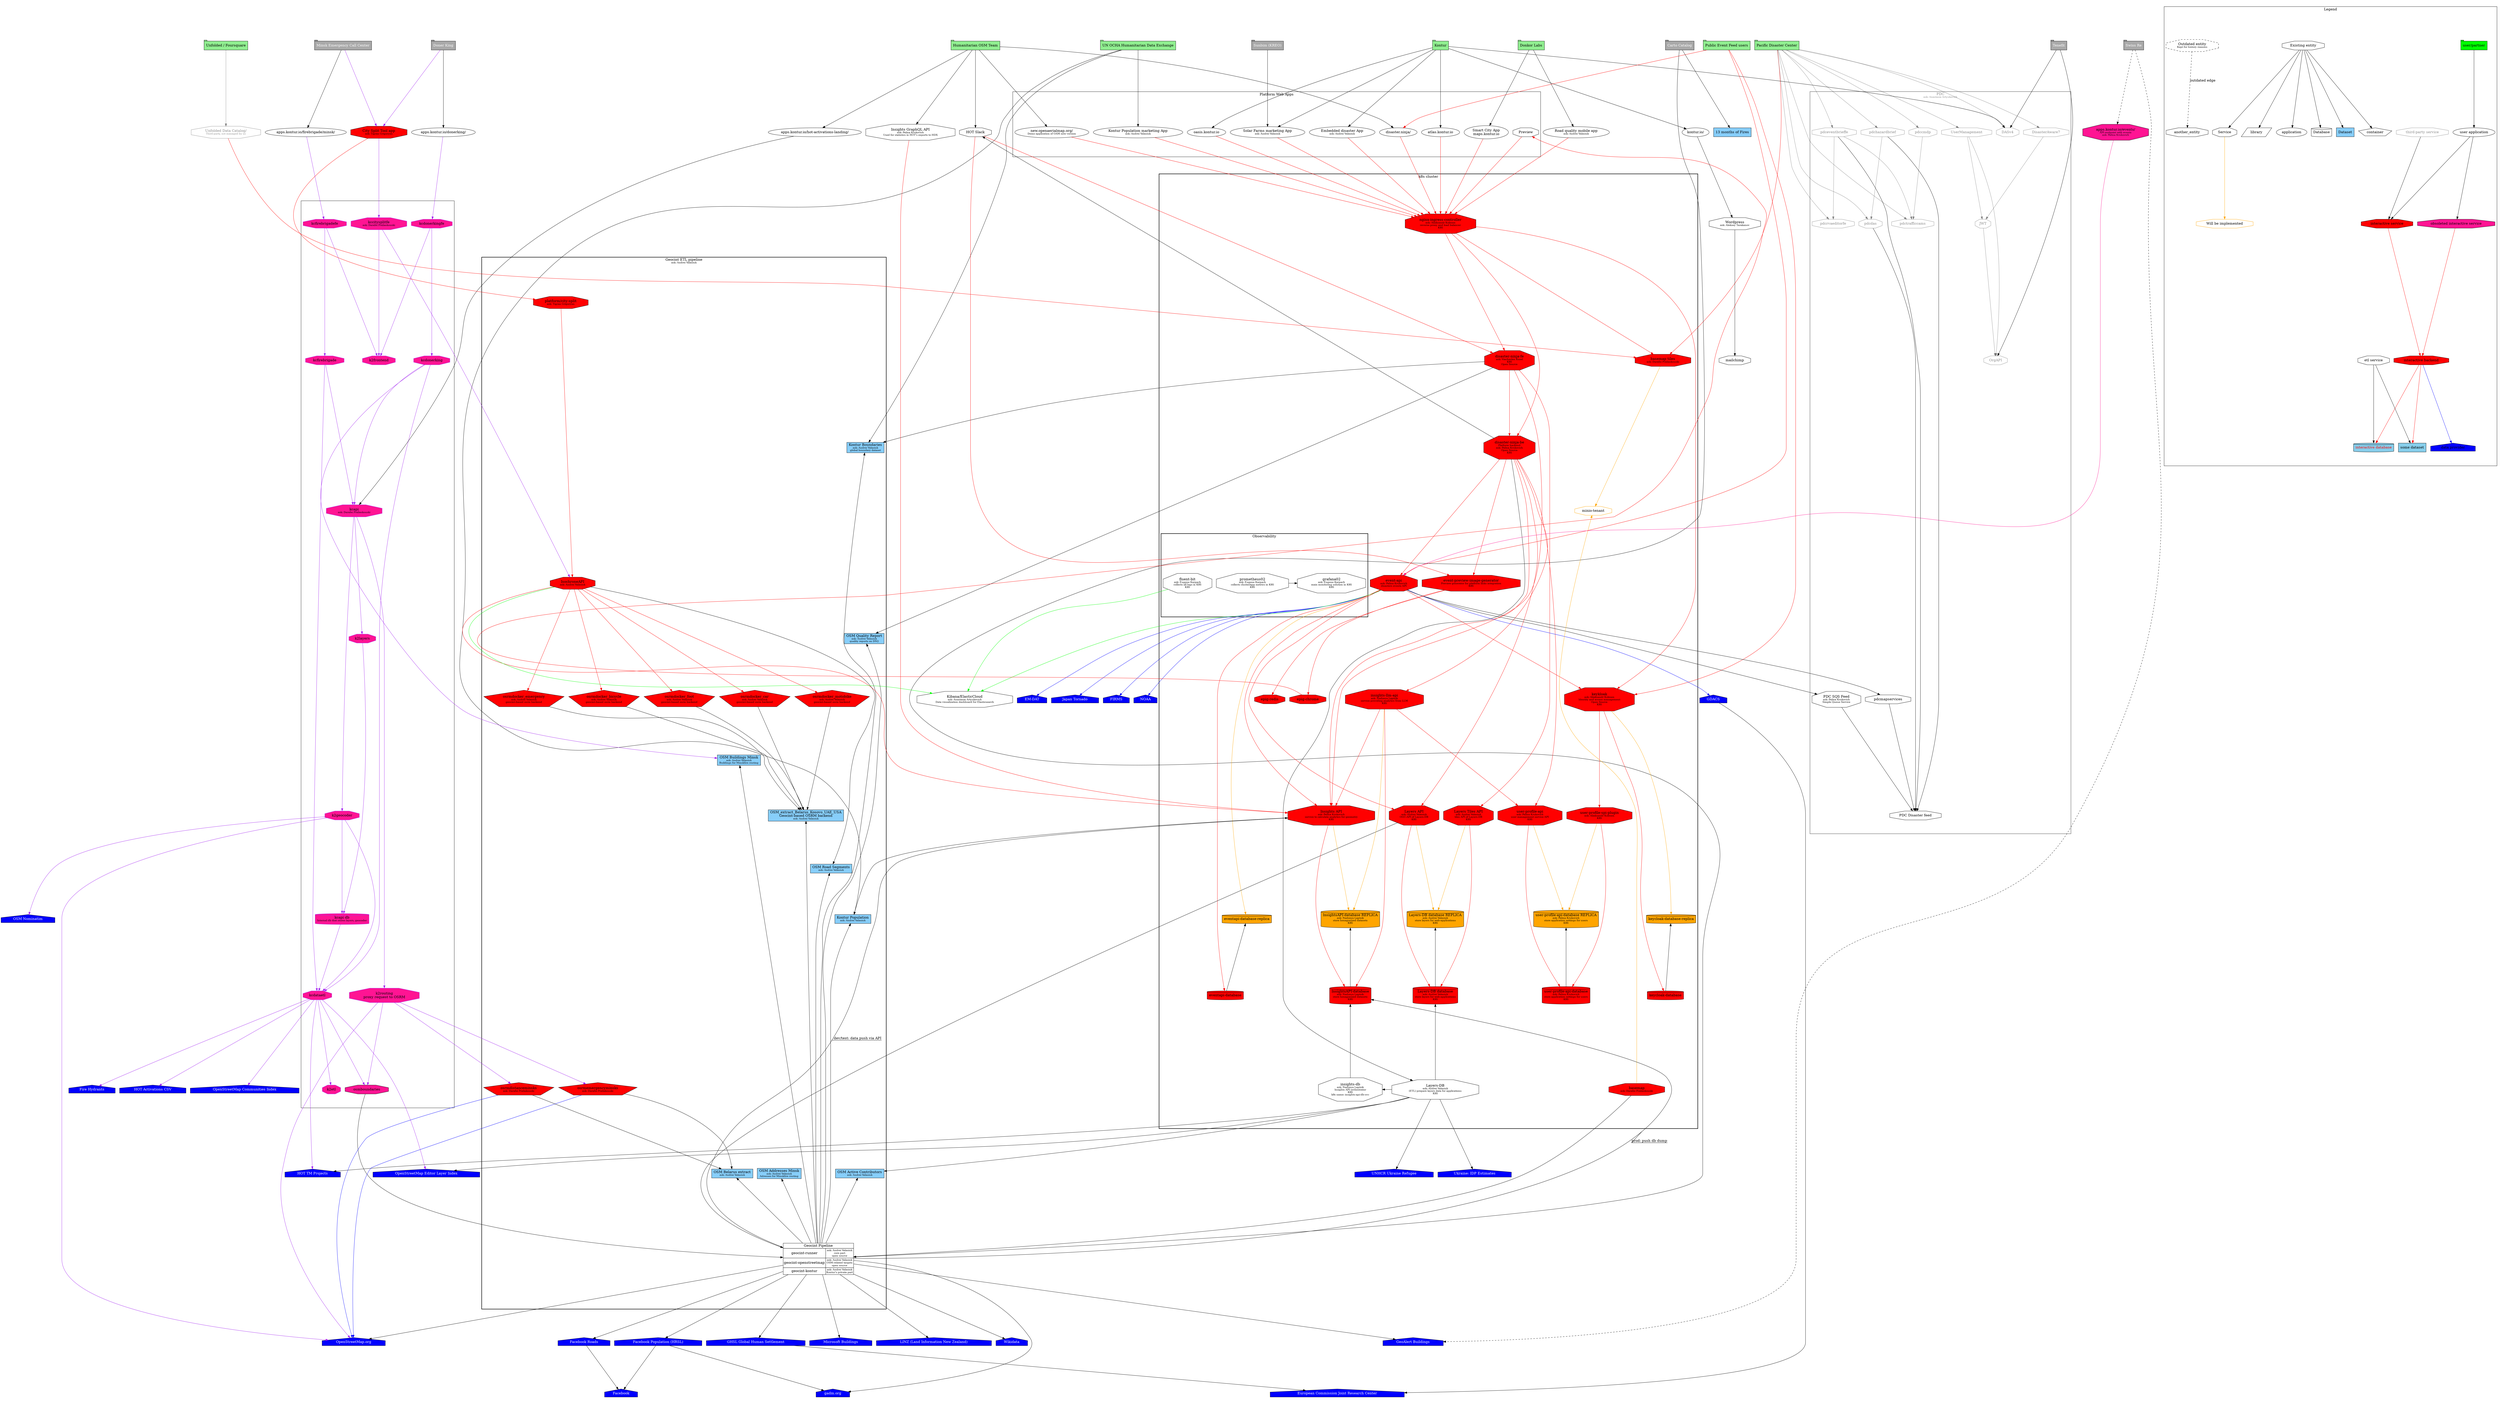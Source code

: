 strict digraph Platform_services{
    //ratio=auto
    ratio=0.5625
    //ratio=0.7
    //ratio=1.0407 //1993:1915
    //ratio=1.42

    maxiter=10000
    //compound=true
    //concentrate=true
    newrank=true
    edge[minlen=1,weight=1]
    node[shape=octagon]
    rankdir=TB // arrows go down
    //TBbalance=max

    // customers
    subgraph customers {
      rank=source // topmost always, the source of graph
      node[shape=tab,style=filled,fillcolor=lightgreen]

      subgraph customers_active_commercial {
        HOT           [label="Humanitarian OSM Team",group=hot]
        PDC           [label="Pacific Disaster Center"]
        Kontur        [label="Kontur",group=kontur]
      }

      subgraph customers_active_noncommercial { // active non-commercial engagements
        DonkorLabs    [label="Donkor Labs"]
        HDX           [label="UN OCHA Humanitarian Data Exchange",group=HDX]
        Unfolded      [label="Unfolded / Foursquare",group=Unfolded]
        public_event_feed_users [label="Public Event Feed users"]
      }

      subgraph customers_inactive { //inactive
        style="dashed"
        node[fontcolor=white,fillcolor=darkgrey]
        Tenefit       [label="Tenefit"]
        DonerKing     [label="Doner King",group=donerking]
        mchs          [label="Minsk Emergency Call Center"]
        cartocatalog  [label="Carto Catalog"]
        Sunbim                  [label="Sunbim (KREO)"]
        //Vianova [label="Vianova"]
        SwissRe                 [label="Swiss Re"]
      }
    }


    // user facing
    // external
    subgraph data_providers {

        // grouping is just for better clarity, its not architectural
        node[shape=house,style=filled,fillcolor=blue,fontcolor=white]

        { // floating
          subgraph eventapi_sources {
            node[group=events_components]
            firms             [label="FIRMS"]
            noaa              [label="NOAA"]
            emdat             [label="EM-DAT"]
            japantornado      [label="Japan Tornado"]
            gdacs             [label="GDACS"]
          }

          subgraph kc_sources {
            node[group=kcetl]
            firehydrants      [label="Fire Hydrants"]
            hotactivationscsv  [label="HOT Activations CSV"]
            osmcommunities     [label="OpenStreetMap Communities Index"]
          }

          osmnominatim       [label="OSM Nominatim"]

          subgraph data_providers_ukraine { // Ukraine
            node[group=layers_components]
            unhcrukrainerefugee [label="UNHCR Ukraine Refugee"]
            idpestimates [label="Ukraine: IDP Estimates"]
          }

          subgraph data_providers_hot {
            hotprojects     [label="HOT TM Projects"]
          }

          subgraph data_providers_osm {
            osm                [label="OpenStreetMap.org"]
            osmlayers          [label="OpenStreetMap Editor Layer Index"]
          }
        }


        { // sinked, bottom-most of the graph
          jrc               [label="European Commission Joint Research Center"]

          subgraph data_providers_meta {
            facebookpopulation [label="Facebook Population (HRSL)"]
            facebookroads      [label="Facebook Roads"]
            facebook           [label="Facebook"]
          }

          { // other
            msbuildings        [label="Microsoft Buildings"]
            geoalertbuildings  [label="GeoAlert Buildings"]
            ghs                [label="GHSL Global Human Settlement"]
            gadm               [label="gadm.org"]
            linz               [label="LINZ (Land Information New Zealand)"]
            wikidata           [label="Wikidata"]
          }

      }
    }

    subgraph cluster_legacy {
        //label = "KC legacy stack / wilderness"  // not exactly legacy  -- rather everything not in k8s?

	node[style=filled,fillcolor=deeppink,group=kclegacy]

        // it belongs here logically
        osmboundaries[style=filled,fillcolor=deeppink]

        {
          node[group=kc]
          kcapi [label=<kcapi<BR /><FONT POINT-SIZE="10">ask: Darafei Praliaskouski</FONT>>,color=purple]
          "kcapi db" [label=<kcapi db<BR /><FONT POINT-SIZE="10">Internal db that stores layers, geocoder</FONT>>,color=purple,shape=cylinder]
          kcdataetl [color=purple,group=kcetl]
        }

        {
          node[group=k2]
          k2frontend[color=purple]
          k2routing [label=<k2routing<BR />proxy request to OSRM>]
          k2geocoder
          k2etl [color=purple]
          k2layers[color=purple]
        }

        {
          node[group=firebrig]
          kcfirebrigadefe [color=purple, group="firebrig",style=filled,fillcolor=deeppink]
          kcfirebrigade [color=purple, group="firebrig",style=filled,fillcolor=deeppink]
        }

        {
          node[group=donerking]
          kcdonerkingfe [color=purple,style=filled,fillcolor=deeppink]
          kcdonerking [color=purple,style=filled,fillcolor=deeppink]
        }

        {
          node[group=citysplit]
          kccitysplitfe [label=<kccitysplitfe<BR /><FONT POINT-SIZE="10">ask: Darafei Praliaskouski</FONT>>,color=purple,style=filled,fillcolor=deeppink]
        }
    }

    subgraph cluster_legend {
        label="Legend"
        {
            //"Partners/users" [shape=tab,style=filled,fillcolor=green]
            //"Data Providers" [shape=house,style=filled,fillcolor=blue]
            "Will be implemented" [color=orange]
            //"Will be removed in the future" [style=filled,fillcolor=purple]
        }

        {
            "user/partner"[shape=tab,style=filled,fillcolor=green]
            "user application"[shape=ellipse]
            "third-party service"[color="#00000075",fontcolor="#00000075"]
            "interactive service"[style=filled,fillcolor=red]
            "interactive backend"[style=filled,fillcolor=red]
            "interactive database"[shape=cylinder,style=filled,fillcolor=skyblue,fontcolor=red]
            "some dataset"[shape=rectangle,style=filled,fillcolor=skyblue]
            "data provider"[shape=house,style=filled,fillcolor=blue]
            "etl service"
            "obsoleted interactive service"[style=filled,fillcolor=deeppink]
            "user/partner"->"user application"
            "user application" -> "interactive service"
            "third-party service" -> "interactive service"
            "user application" -> "obsoleted interactive service"
            "interactive service" -> "interactive backend"[color=red]
            "obsoleted interactive service" -> "interactive backend"[color=red]
            "interactive backend" -> "some dataset"[color=red]
            "interactive backend" -> "interactive database"[color=red]
            "interactive backend" -> "data provider"[color=blue]
            "etl service" -> "some dataset"
            "etl service" -> "interactive database"

        }

        {
            "Existing entity" [color=black]
            database [label=<Database>,shape=cylinder,color=black]
            "Existing entity" -> database
            dataset [label=<Dataset>,shape=rectangle,style=filled,fillcolor=lightskyblue,color=black]
            "Existing entity" -> dataset
            service [label=<Service>,shape=octagon,color=black]
            "Existing entity" -> service
            library [label=<library>,shape=parallelogram,color=black]
            "Existing entity" -> library
            container [label=<container>,shape=pentagon,color=black]
            "Existing entity" -> container
            ellipse [label=<application>,shape=ellipse,color=black]
            "Existing entity" -> ellipse
            service -> "Will be implemented"[color=orange]
        }

        {
            outdated [label=<Outdated entity<BR /><FONT POINT-SIZE="10">Kept for history reasons</FONT>>,style=dashed]
            another_entity [shape=octagon]
            outdated -> another_entity [label="outdated edge",style=dashed]
        }
    }

    subgraph kontur_infrastructure {

      subgraph cluster_k8s {
          label="k8s cluster"
          style=bold

          subgraph interactive_workloads {

            node[style=filled,fillcolor=red]

            subgraph iw_ingress{
              "nginx-ingress-controller" [label=<nginx-ingress-controller<BR /><FONT POINT-SIZE="10">ask: Aliaksandr Kolesen<BR />reverse proxy and load balancer<br/>K8S</FONT>>]

              "disaster-ninja-be" [label=<disaster-ninja-be<BR /><FONT POINT-SIZE="10">Platform backend<BR />ask: Palina Krukovich<BR />Open Source<BR />K8S</FONT>>,
                                   group=ninja_components]

              keycloak [label=<keykloak<BR /><FONT POINT-SIZE="10">ask: Aliaksandr Kolesen<BR />Identity and access management<BR />Open Source<BR />K8S</FONT>>,
                                      group=users_components]


              "disaster-ninja-fe" [label=<disaster-ninja-fe<BR /><FONT POINT-SIZE="10">ask: Viachaslau Kozel<BR />K8S<BR />Open Source</FONT>>,
                                    group=ninja_components]

              basemap_tileserver  [label=<basemap tiles<BR /><FONT POINT-SIZE="10">ask: Darafei Praliaskouski</FONT>>, group=basemap] // updated 2024-07-11

              eventapi [label=<event-api<BR /><FONT POINT-SIZE="10">ask: Palina Krukovich<BR />disasters events API</FONT>>,
                                      group=events_components]
              "epig" [label=<event-preview-image-generator<BR /><FONT POINT-SIZE="10">Preview generator for platform links integration<BR />K8S</FONT>>,
                      group=epig]
            }

            subgraph iw_epig {
              node[group=epig_components]
              "epig-chrome"
              "epig-redis"
            }

            subgraph iw_apis {
              subgraph iw_layers {
                node[group=layers_components]
                "layers-tiles-api" [label=<Layers Tiles API<BR /><FONT POINT-SIZE="10">ask: Andrei Valasiuk<BR />tiles API of Layers-DB<BR />K8S</FONT>>]
                "layers-api"       [label=<Layers API<BR /><FONT POINT-SIZE="10">ask: Andrei Valasiuk<BR />OGC-API of Layers-DB<BR />K8S</FONT>>]
              }

              subgraph iw_users {
                node[group=users_components]
                "user-profile-api" [label=<user-profile-api<FONT POINT-SIZE="10"><BR />ask: Palina Krukovich<BR />user management service API<BR />K8S</FONT>>]

                "user-profile-spi-plugin" [label=<user-profile-spi-plugin<FONT POINT-SIZE="10"><BR />ask: Aliaksandr Kolesen<BR />K8S</FONT>>]
              }

              subgraph iw_insights {
                node[group=insights_components]
                insightsapi [label=<Insights API<BR /><FONT POINT-SIZE="10">ask: Palina Krukovich<BR />service to calculate analytics for geometry<BR />K8S</FONT>>]
                "insights-llm-api" [label=<insights-llm-api<BR /><FONT POINT-SIZE="10">ask: Nadzeya Laptsik<BR />service providing analytics from LLM<BR />K8S</FONT>>]
              }

           }

            subgraph iw_databases {
              node[shape=cylinder]
              node[fillcolor=orange] // until RO/RW split
              rank=same;
              "layers-db-database-replica" [label=<Layers-DB database REPLICA<BR /><FONT POINT-SIZE="10">ask: Andrei Valasiuk<BR />store layers for web-applications<BR />K8S</FONT>>,
                                      group=layers_components]
              "user-profile-api-database-replica" [label=<user-profile-api-database REPLICA<FONT POINT-SIZE="10"><BR />ask: Palina Krukovich<BR />store application settings for users<BR />K8S</FONT>>,
                                            group=users_components]
              "insightsapi-database-replica" [label=<InsightsAPI-database REPLICA<FONT POINT-SIZE="10"><BR />ask: Nadzeya Laptsik<BR />store hexagonized datasets<BR />K8S</FONT>>,
                                            group=insights_components]
              "eventapi-database-replica"[group=events_components]
              "keycloak-database-replica"[group=users_components]
            }

            // review: is it correct or more complicated? e.g. is epig involved?
            "minio-tenant"[fillcolor=white,color=orange,group=basemap]
            basemap_tileserver -> "minio-tenant"[color=orange]
            "minio-tenant" -> basemap_generator[dir=back,color=orange]

          } // interactive workloads

          subgraph noninteractive_workloads {
            subgraph cluster_nw_observability {
              node[group=observability_components]
              label="Observability"
              rank=same
              "prometheus02" [label=<prometheus02<BR /><FONT POINT-SIZE="10">ask: Eugene Karpach<BR />collects cluster/app metrics in K8S<BR />K8S</FONT>>]
              "grafana02" [label=<grafana02<BR /><FONT POINT-SIZE="10">ask: Eugene Karpach<BR />main monitoring solution in K8S<BR />K8S</FONT>>]
              "fluent-bit" [label=<fluent-bit<FONT POINT-SIZE="10"><BR />ask: Eugene Karpach<BR />collects all logs in K8S<BR />K8S</FONT>>]
            }

            subgraph nw_etl {
              rank=same
              "insights-db" [label=<insights-db<BR /><FONT POINT-SIZE="10">ask: Nadzeya Laptsik<BR />Insights API orchestrator<BR />K8S<br/>k8s name: insights-api-db-svc</FONT>>,
                              group=insights_components]
              "layers-db" [label=<Layers-DB<BR /><FONT POINT-SIZE="10">ask: Andrei Valasiuk<BR />(ETL) prepare layers data for applications<BR />K8S</FONT>>,
                              group=layers_components]

              // why basemap generator is rendered in red???
              basemap_generator[label=<basemap<BR /><FONT POINT-SIZE="10">ask: Darafei Praliaskouski</FONT>>,group=basemap]
            }

            subgraph nw_databases {
              rank=same
              node[shape=cylinder]
              node[style=filled,fillcolor=red] // until RO/RW are split
              "layers-db-database" [label=<Layers-DB database<BR /><FONT POINT-SIZE="10">ask: Andrei Valasiuk<BR />store layers for web-applications<BR />K8S</FONT>>,
                                      group=layers_components]
              "user-profile-api-database" [label=<user-profile-api-database<FONT POINT-SIZE="10"><BR />ask: Palina Krukovich<BR />store application settings for users<BR />K8S</FONT>>,
                                            group=users_components]
              "insightsapi-database" [label=<InsightsAPI-database<FONT POINT-SIZE="10"><BR />ask: Nadzeya Laptsik<BR />store hexagonized datasets<BR />K8S</FONT>>,
                                            group=insights_components]
              "eventapi-database"[group=events_components,style=filled,fillcolor=red]
              "keycloak-database"[group=users_components,style=filled,fillcolor=red]

            }
          }




         subgraph db_replication {
            edge[dir=back]
            "layers-db-database-replica" -> "layers-db-database"
            "user-profile-api-database-replica" -> "user-profile-api-database"
            "insightsapi-database-replica" -> "insightsapi-database"
            "eventapi-database-replica" -> "eventapi-database"
            "keycloak-database-replica" -> "keycloak-database"
         }

         subgraph events_flow {
           eventapi -> "eventapi-database-replica"[color=orange]
           eventapi -> "eventapi-database"[color=red]
         }

         subgraph users_flow {
           keycloak -> "keycloak-database-replica"[color=orange] // not really needed in case of keycloak...
           keycloak -> "keycloak-database"[color=red] 

           keycloak -> "user-profile-spi-plugin"[color=red,weight=1000]
           "user-profile-api" -> "user-profile-api-database-replica"[color=orange]
           "user-profile-api" -> "user-profile-api-database"[color=red]
           "user-profile-spi-plugin" -> "user-profile-api-database-replica"[color=orange]
           "user-profile-spi-plugin" -> "user-profile-api-database"[color=red]

         }

         subgraph layers_flow {
           "layers-api" -> "layers-db-database-replica"[color=orange]
           "layers-tiles-api" -> "layers-db-database-replica"[color=orange]
           "layers-api" -> "layers-db-database"[color=red]        
           "layers-tiles-api" -> "layers-db-database"[color=red]
           "layers-db-database" -> "layers-db"[dir=back]
           "disaster-ninja-be" -> "layers-db" // add changes from smartcity and roadapp
         }

         subgraph insights_flow {

          insightsapi -> "insightsapi-database-replica"[color=orange]
          insightsapi -> "insightsapi-database"[color=red] 
          "insights-llm-api" -> "insightsapi-database-replica"[color=orange]
          "insights-llm-api" -> "insightsapi-database"[color=red]
          "insights-llm-api" -> "user-profile-api"[color=red]
          "insights-llm-api" -> insightsapi[color=red]
          "insightsapi-database" -> "insights-db"[dir=back]
          "insights-db" -> "layers-db"[dir=back]
         }
      }

      subgraph cluster_geocint {
          label=<Geocint ETL pipeline<BR /><FONT POINT-SIZE="10">ask: Andrei Valasiuk</FONT>>
          style=bold

         citysplit [label="platform/city-split"][label=<platform/city-split<BR /><FONT POINT-SIZE="10">ask: Tigran Grigoryan</FONT>>][style=filled,fillcolor=red]

         geocint [label=<
            <TABLE BORDER="0" CELLBORDER="1" CELLSPACING="0">
              <TR><TD COLSPAN="2">Geocint Pipeline</TD></TR>
              <TR><TD>geocint-runner</TD><TD><FONT POINT-SIZE="10">ask: Andrei Valasiuk<BR />core part<BR />open source</FONT></TD></TR>
              <TR><TD>geocint-openstreetmap</TD><TD><FONT POINT-SIZE="10">ask: Andrei Valasiuk<BR />OSM-related targets<BR />open source</FONT></TD></TR>
              <TR><TD>geocint-kontur</TD><TD><FONT POINT-SIZE="10">ask: Andrei Valasiuk<BR />Kontur's private part</FONT></TD></TR>
          </TABLE>>,shape=plain]

          isochroneapi [label=<IsochroneAPI<BR /><FONT POINT-SIZE="10">ask: Andrei Valasiuk</FONT>>]

          subgraph geocint_osrm_containers {
              node[shape=pentagon,style=filled,fillcolor=red]

              osrmemergencyminsk [label=<osrmemergencyminsks<BR /><FONT POINT-SIZE="10">ask: Darafei Praliakouski</FONT>>]
              osrmdistanceminsk [label=<osrmdistanceminsks<BR /><FONT POINT-SIZE="10">ask: Darafei Praliakouski</FONT>>]

              {
                osrmdocker_motobike [label=<osrmdocker_motobike<BR /><FONT POINT-SIZE="10">ask: Andrei Valasiuk<BR />geocint-based osrm backend</FONT>>]
                osrmdocker_foot [label=<osrmdocker_foot<BR /><FONT POINT-SIZE="10">ask: Andrei Valasiuk<BR />geocint-based osrm backend</FONT>>]
                osrmdocker_emergency [label=<osrmdocker_emergency<BR /><FONT POINT-SIZE="10">ask: Andrei Valasiuk<BR />geocint-based osrm backend</FONT>>]
                osrmdocker_bicycle [label=<osrmdocker_bicycle<BR /><FONT POINT-SIZE="10">ask: Andrei Valasiuk<BR />geocint-based osrm backend</FONT>>]
                osrmdocker_car [label=<osrmdocker_car<BR /><FONT POINT-SIZE="10">ask: Andrei Valasiuk<BR />geocint-based osrm backend</FONT>>]
              }
          }

          subgraph geocint_datasets {
            //rank = same
            node[shape=rectangle,style=filled,fillcolor=lightskyblue]

            OSM_quality_report [label=<OSM Quality Report<BR /><FONT POINT-SIZE="10">ask: Andrei Valasiuk<BR />quality reports on DN2</FONT>>]
            subgraph geocint_datasets_global {
              osmroadsegments [label=<OSM Road Segments<BR /><FONT POINT-SIZE="10">ask: Andrei Valasiuk</FONT>>]
              konturpopulation [label=<Kontur Population<BR /><FONT POINT-SIZE="10">ask: Andrei Valasiuk</FONT>>]
              kontur_boundaries [label=<Kontur Boundaries<BR /><FONT POINT-SIZE="10">ask: Andrei Valasiuk<BR />global boundary dataset</FONT>>]
              osmcontributorstiles [label=<OSM Active Contributors<BR /><FONT POINT-SIZE="10">ask: Andrei Valasiuk</FONT>>]
            }
            subgraph geocint_datasets_minsk {
              addressesminsk [label=<OSM Addresses Minsk<BR /><FONT POINT-SIZE="10">ask: Andrei Valasiuk<BR />Adresses for Minskfire routing</FONT>>    ]
              buildingsminsk [label=<OSM Buildings Minsk<BR /><FONT POINT-SIZE="10">ask: Andrei Valasiuk<BR />Buildings for Minskfire routing</FONT>>]
              belarusosmpbf [label=<OSM Belarus extract<BR /><FONT POINT-SIZE="10">ask: Andrei Valasiuk</FONT>>]
              pdsdataset  [label=<OSM_extract_Belarus_Kosovo_UAE_USA<BR />Geocint-based OSRM backend<BR /><FONT POINT-SIZE="10">ask: Andrei Valasiuk</FONT>>]//Area of interest updated 2024-30-01
            }
          }
      }

    }

    k2geocoder -> osmnominatim [color=purple]


    basemap_generator -> geocint


    subgraph dn_connections {

     subgraph dn_ingress {
      "nginx-ingress-controller" -> "disaster-ninja-fe"[color=red]
      "nginx-ingress-controller" -> "disaster-ninja-be" [color=red]
      "nginx-ingress-controller" -> "basemap_tileserver" [color=red]
     }

     subgraph dn_fe_connections {
      "disaster-ninja-fe" -> "disaster-ninja-be"[color=red]
      "disaster-ninja-fe" -> "layers-tiles-api"[color=red]
      "disaster-ninja-fe" -> insightsapi[color=red]
      "disaster-ninja-fe" -> kontur_boundaries
      "disaster-ninja-fe" -> OSM_quality_report
     }

     subgraph dn_be_connections {
      "disaster-ninja-be" -> "user-profile-api"[color=red]
      "disaster-ninja-be" -> insightsapi[color=red]
      "disaster-ninja-be" -> "insights-llm-api"[color=red]
      "disaster-ninja-be" -> eventapi[color=red]
      "disaster-ninja-be" -> "layers-api"[color=red]
      "disaster-ninja-be" -> "epig"[color=red]
     }

      graphqlapi -> insightsapi[color=red]

    }

    subgraph epig_flow {
      edge[color=red]
      "HOT Slack" -> "disaster-ninja-be"[color=black,dir=back] // push to Slack
      "HOT Slack" -> "disaster-ninja-fe"                       // get epig link
      "HOT Slack" -> "epig"                                    // preview request
      "epig" -> "epig-chrome"
      "epig-chrome" -> previewapp [constraint=false]
      "epig" -> "epig-redis"
    }

    subgraph keycloak_client_connections {
      edge[color=red]
      //roadqualityapp -> keycloak[color=red]
      //disasterninja -> keycloak[color=red]
      "nginx-ingress-controller" -> keycloak // in fact, all client apps
      public_event_feed_users -> keycloak
      eventapi -> keycloak
    }



    SwissRe -> geoalertbuildings [style=dashed]
    SwissRe -> eventapiprod [style=dashed]


    "layers-db" -> hotprojects
    "layers-db" -> osmcontributorstiles
    "layers-db" -> unhcrukrainerefugee
    "layers-db" -> idpestimates
    "layers-db" -> osmlayers


    gdacs -> jrc
    ghs -> jrc
    facebookpopulation -> facebook
    facebookroads -> facebook


    subgraph client_apps {
	rank=same
        subgraph cluster_platform_web_apps {
              label="Platform Web Apps"
              node[shape=ellipse]
              rank=same

              atlasapp [label="atlas.kontur.io"]
              oasisapp [label="oasis.kontur.io"]
              previewapp [label="Preview"]
              oam [label=<new.openaerialmap.org/<BR /><FONT POINT-SIZE="10">Demo application of OAM new version</FONT>>,group="hot"]
              smartcity [label=<Smart City App<BR />maps.kontur.io>,group="donkor"]
              solarfarm [label=<Solar Farms marketing App<BR /><FONT POINT-SIZE="10">ask: Andrei Valasiuk</FONT>>]
              embeddedpop [label=<Kontur Population marketing App<BR /><FONT POINT-SIZE="10">ask: Andrei Valasiuk</FONT>>,group="HDX"]
              embeddeddisaster [label=<Embedded disaster App<BR /><FONT POINT-SIZE="10">ask: Andrei Valasiuk</FONT>>]
              disasterninja [label="disaster.ninja/"]
        }

        subgraph same_ranked_client_apps {
          rank=same;

          {
            node[shape=octagon]
            eventapiprod [label=<apps.kontur.io/events/<BR /><FONT POINT-SIZE="10">API endpoint with events<BR />ask: Palina Krukovich</FONT>>,
                              style=filled,fillcolor=deeppink]

            "Unfolded Data Catalog"[label=<Unfolded Data Catalog/<BR /><FONT POINT-SIZE="10">Third-party, not managed by us</FONT>>,
                                    color="#00000075",
                                    fontcolor="#00000075",
                                    group=Unfolded]
          }

          {
            node[shape=ellipse]

            {
              donerkingapp [label="apps.kontur.io/donerking/",group="donerking"]
              mchsapp [label="apps.kontur.io/firebrigade/minsk/",group="firebrig"]
            }


            konturwebsite [label="kontur.io/",group=konturwebsite]
            hotlandingpage [label="apps.kontur.io/hot-activations-landing/",group="hot"]
            "HOT Slack" [group="hot"]
            graphqlapi [label=<Insights GraphQL API<BR /><FONT POINT-SIZE="10">ask: Palina Krukovich<BR />Used for statistics in HOT's exports to HDX</FONT>>]
            roadqualityapp [label=<Road quality mobile app<BR /><FONT POINT-SIZE="10">ask: Andrei Valasiuk</FONT>>,group="donkor"]
          }
        }
    }

    Unfolded -> "Unfolded Data Catalog"[color="#00000075"] //updated 2021-10-08

    Sunbim -> solarfarm

    DonkorLabs -> smartcity
    DonkorLabs -> roadqualityapp

    PDC -> basemap_tileserver[color=red,weight=1000] // updated 2024-07-11


    subgraph apps_to_ingress {
      edge[color=red]

      // TBD: eliminate ingress-controller and draw connections to [fe,be,keycloak]?

      embeddedpop -> "nginx-ingress-controller" [weight=1000]
      embeddeddisaster -> "nginx-ingress-controller"
      oam -> "nginx-ingress-controller"

      // includes pushing data for layers database through disaster-ninja-be
      roadqualityapp -> "nginx-ingress-controller" [weight=1000]
      smartcity -> "nginx-ingress-controller"

      solarfarm -> "nginx-ingress-controller"
      disasterninja -> "nginx-ingress-controller" [weight=1000]

      atlasapp -> "nginx-ingress-controller" [weight=1000]
      oasisapp -> "nginx-ingress-controller"
      previewapp -> "nginx-ingress-controller" [weight=1000]

      // roadquality and smartcity are pushing data for layers through disaster-ninja-be
    }

    public_event_feed_users -> eventapi[color=red]
    public_event_feed_users -> disasterninja[color=red]
    HOT -> disasterninja [weight=1000]
    HOT -> hotlandingpage [weight=1000]
    HOT -> "HOT Slack" [weight=10000]
    HOT -> oam
    HOT -> graphqlapi [weight=1000] // pull data for their ETL
    Kontur -> solarfarm
    Kontur -> embeddeddisaster
    Kontur -> atlasapp [weight=1000]
    Kontur -> oasisapp

    "Unfolded Data Catalog" -> basemap_tileserver[color=red] //updated 2021-10-08

    "13 months of Fires" [label=<13 months of Fires>,shape=rectangle,style=filled,fillcolor=lightskyblue]
    cartocatalog -> "13 months of Fires"//updated 2021-10-08
    cartocatalog -> geocint //updated 2021-10-08

    eventapiprod -> eventapi[color=deeppink]
    hotlandingpage -> kcapi //new
    CSTAPP [label=<City Split Tool app<BR /><FONT POINT-SIZE="10">ask: Tigran Grigoryan</FONT>>,style=filled,fillcolor=red]
    mchs -> CSTAPP[color=purple]
    DonerKing -> CSTAPP [color=purple]

    CSTAPP -> citysplit[color=red]
    isochroneapi[style=filled,fillcolor=red]
    citysplit -> isochroneapi[color=red]

    insightsapi -> konturpopulation
    isochroneapi -> insightsapi[color=red]
    eventapi -> insightsapi[color=red]

    subgraph geocint_insights_data_push {
      // updated 2024-07-16
      // edges mark dependency, data flow is reversed
      edge[dir=back,decorate=true]
      "insightsapi-database" -> geocint[label="prod: push db dump" ]
      insightsapi -> geocint[label="dev/test: data push via API"]
    }

    isochroneapi -> osmroadsegments

    subgraph geocint_datasets_generation {
      edge[dir=back]
      osmroadsegments -> geocint
      buildingsminsk -> geocint
      osmcontributorstiles -> geocint
      addressesminsk -> geocint
      belarusosmpbf -> geocint
      pdsdataset -> geocint //updated 2021-10-08
      kontur_boundaries -> geocint //updates 2021-10-08
      OSM_quality_report -> geocint //updated 2021-10-08 Sasha Petrov
      konturpopulation -> geocint
    }

    {
//      edge[constraint=false]
      osrmdocker_foot -> pdsdataset //updated 2021-10-08
      osrmdocker_bicycle -> pdsdataset //updated 2021-10-08
      osrmdocker_car -> pdsdataset //updated 2021-10-08
      osrmdocker_emergency -> pdsdataset //updated 2021-10-08
      osrmdocker_motobike -> pdsdataset //updated 2021-10-08
    }

    {
      //edge[constraint=false]
      isochroneapi -> osrmdocker_foot[color=red]  //updated 2021-10-08
      isochroneapi -> osrmdocker_bicycle[color=red] //updated 2021-10-08
      isochroneapi -> osrmdocker_car[color=red] //updated 2021-10-08
      isochroneapi -> osrmdocker_emergency[color=red] //updated 2021-10-08
      isochroneapi -> osrmdocker_motobike[color=red]   //updated 2021-10-08
    }

    osrmemergencyminsk -> belarusosmpbf
    osrmdistanceminsk -> belarusosmpbf
    HDX -> konturpopulation
    HDX -> kontur_boundaries
    HDX -> embeddedpop


    "layers-api" -> geocint
    geocint -> osm
    geocint -> facebookpopulation
    facebookpopulation -> gadm
    geocint -> gadm
    geocint -> ghs
    geocint -> facebookroads
    geocint -> msbuildings
    geocint -> geoalertbuildings
    geocint -> wikidata
    geocint -> linz

    osmboundaries -> geocint

    kccitysplitfe -> isochroneapi [color=purple]
    CSTAPP -> kccitysplitfe [color=purple]


    // lets use deeppink for outdated+interactive
    eventapi -> gdacs[color=blue]
    eventapi -> firms[color=blue]
    eventapi -> noaa[color=blue]
    eventapi -> emdat[color=blue]
    eventapi -> japantornado[color=blue]
    eventapi -> "layers-api"[color=red]


    DonerKing -> donerkingapp
    donerkingapp -> kcdonerkingfe [color=purple]
    kcdonerkingfe -> kcdonerking [color=purple]
    kcdonerking -> buildingsminsk[color=purple]
    kcdonerking -> kcdataetl [color=purple]


    kcdataetl -> hotprojects [color=purple]
    kcdataetl -> hotactivationscsv [color=purple]
    kcdataetl -> osmcommunities [color=purple]
    kcdataetl -> osmlayers [color=purple]
    kcdataetl -> k2etl [color=purple]
    kcdataetl -> osmboundaries [color=purple]
    kcdataetl -> firehydrants [color=purple]

    mchs -> mchsapp
    mchsapp -> kcfirebrigadefe [color=purple]
    kcfirebrigadefe -> kcfirebrigade [color=purple]
    kcfirebrigade -> kcdataetl [color=purple]

    kcapi [color=purple]
    kcdonerking -> kcapi [color=purple]
    kcfirebrigade -> kcapi [color=purple]

    eventapi -> pdcsqs
    eventapi -> pdcmapservices
    pdcsqs -> pdcdisasters
    pdcmapservices-> pdcdisasters

    kcapi -> k2layers [color=purple]
    k2layers -> "kcapi db" [color=purple]
    k2geocoder -> "kcapi db" [color=purple]
    "kcapi db" -> kcdataetl [color=purple]
    // minskfiredemo <- is no more as of 2024/07/15, kept for reference, could be removed eventually
    k2routing [color=purple]
    kcapi -> k2routing [color=purple]
    k2routing -> osm [color=purple]
    k2routing -> osrmemergencyminsk [color=purple]
    k2routing -> osmboundaries [color=purple] // accoring to A.Kalenik
    osrmemergencyminsk -> osm[color=blue]
    k2routing -> osrmdistanceminsk [color=purple]
    osrmdistanceminsk -> osm[color=blue]
    k2geocoder [color=purple]
    kcapi -> k2geocoder [color=purple]
    k2geocoder -> osm [color=purple]
    k2geocoder -> kcdataetl [color=purple]
    kcdonerkingfe -> k2frontend [color=purple]
    kcfirebrigadefe -> k2frontend [color=purple]
    kccitysplitfe -> k2frontend [color=purple]

    subgraph cluster_PDC {
        label=<PDC<BR /><FONT POINT-SIZE="10">ask: Anastasia Artyukevich</FONT>>
        style=bold
        color="#00000075"
        fontcolor="#00000075"

        node[color="#00000075",fontcolor="#00000075"]
        edge[color="#00000075"]

        pdcsqs [label=<PDC SQS Feed<BR /><FONT POINT-SIZE="10">ask: Palina Krukovich<BR />Simple Queue Service</FONT>>]
        pdcmapservices
        pdcrvaeditorfe
        pdceventbrieffe
        pdchazardbrief
        pdcdas
        pdctrafficcams
        DASv4
        UserManagement
        DisasterAware7
        pdccmdp
        OrgAPI
        JWT
        pdcdisasters      [label="PDC Disaster feed"]

    }

    {
      edge[color="#00000075"]
      PDC -> pdcrvaeditorfe
      PDC -> pdceventbrieffe
      PDC -> pdchazardbrief
      PDC -> pdcdas
      PDC -> pdctrafficcams
      PDC -> UserManagement
      PDC -> DisasterAware7 -> JWT -> OrgAPI
      PDC -> DASv4
      PDC -> pdccmdp -> pdctrafficcams
      pdceventbrieffe -> pdctrafficcams
      pdceventbrieffe -> pdcrvaeditorfe
      pdchazardbrief -> pdcdas
      UserManagement -> OrgAPI
      UserManagement -> JWT
    }

    pdceventbrieffe -> pdcdisasters
    pdchazardbrief -> pdcdisasters
    pdcdas -> pdcdisasters
    Tenefit -> OrgAPI
    Tenefit -> DASv4
    Kontur -> DASv4

    subgraph kontur_website_stack {
      wordpress [label=<Wordpress<BR /><FONT POINT-SIZE="10">ask: Aleksey Tarakanov</FONT>>,group=konturwebsite]
      mailchimp [group=konturwebsite]
      Kontur -> konturwebsite -> wordpress -> mailchimp
    }

    "prometheus02" -> grafana02
    kibana [label=<Kibana/ElasticCloud<BR /><FONT POINT-SIZE="10">ask: Anastasia Artyukevich<BR />Data visualization dashboard for Elasticsearch</FONT>>]
    edge[color=green]
    eventapi -> kibana
    isochroneapi -> kibana
    "fluent-bit" -> kibana
}
